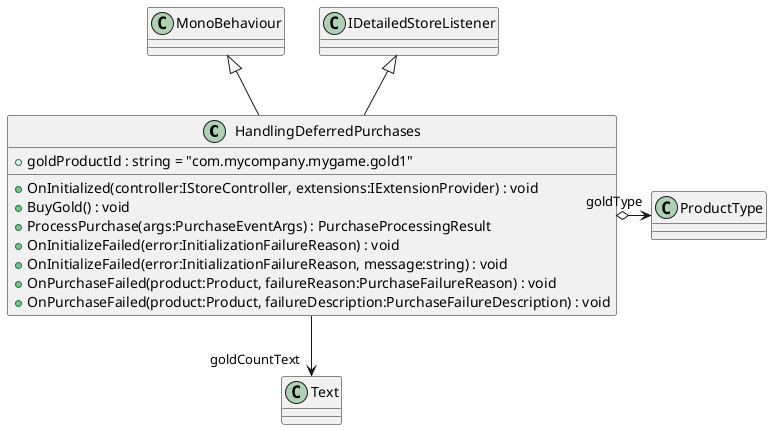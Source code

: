 @startuml
class HandlingDeferredPurchases {
    + goldProductId : string = "com.mycompany.mygame.gold1"
    + OnInitialized(controller:IStoreController, extensions:IExtensionProvider) : void
    + BuyGold() : void
    + ProcessPurchase(args:PurchaseEventArgs) : PurchaseProcessingResult
    + OnInitializeFailed(error:InitializationFailureReason) : void
    + OnInitializeFailed(error:InitializationFailureReason, message:string) : void
    + OnPurchaseFailed(product:Product, failureReason:PurchaseFailureReason) : void
    + OnPurchaseFailed(product:Product, failureDescription:PurchaseFailureDescription) : void
}
MonoBehaviour <|-- HandlingDeferredPurchases
IDetailedStoreListener <|-- HandlingDeferredPurchases
HandlingDeferredPurchases o-> "goldType" ProductType
HandlingDeferredPurchases --> "goldCountText" Text
@enduml
